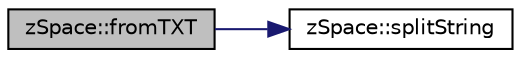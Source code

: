 digraph "zSpace::fromTXT"
{
 // LATEX_PDF_SIZE
  edge [fontname="Helvetica",fontsize="10",labelfontname="Helvetica",labelfontsize="10"];
  node [fontname="Helvetica",fontsize="10",shape=record];
  rankdir="LR";
  Node0 [label="zSpace::fromTXT",height=0.2,width=0.4,color="black", fillcolor="grey75", style="filled", fontcolor="black",tooltip="This method imports a point cloud from an TXT file."];
  Node0 -> Node1 [color="midnightblue",fontsize="10",style="solid",fontname="Helvetica"];
  Node1 [label="zSpace::splitString",height=0.2,width=0.4,color="black", fillcolor="white", style="filled",URL="$group__z_core_utilities.html#ga4632c0bf9aaa9b88d6e928244a77cda5",tooltip="This method splits the input string based on the input delimiter."];
}
